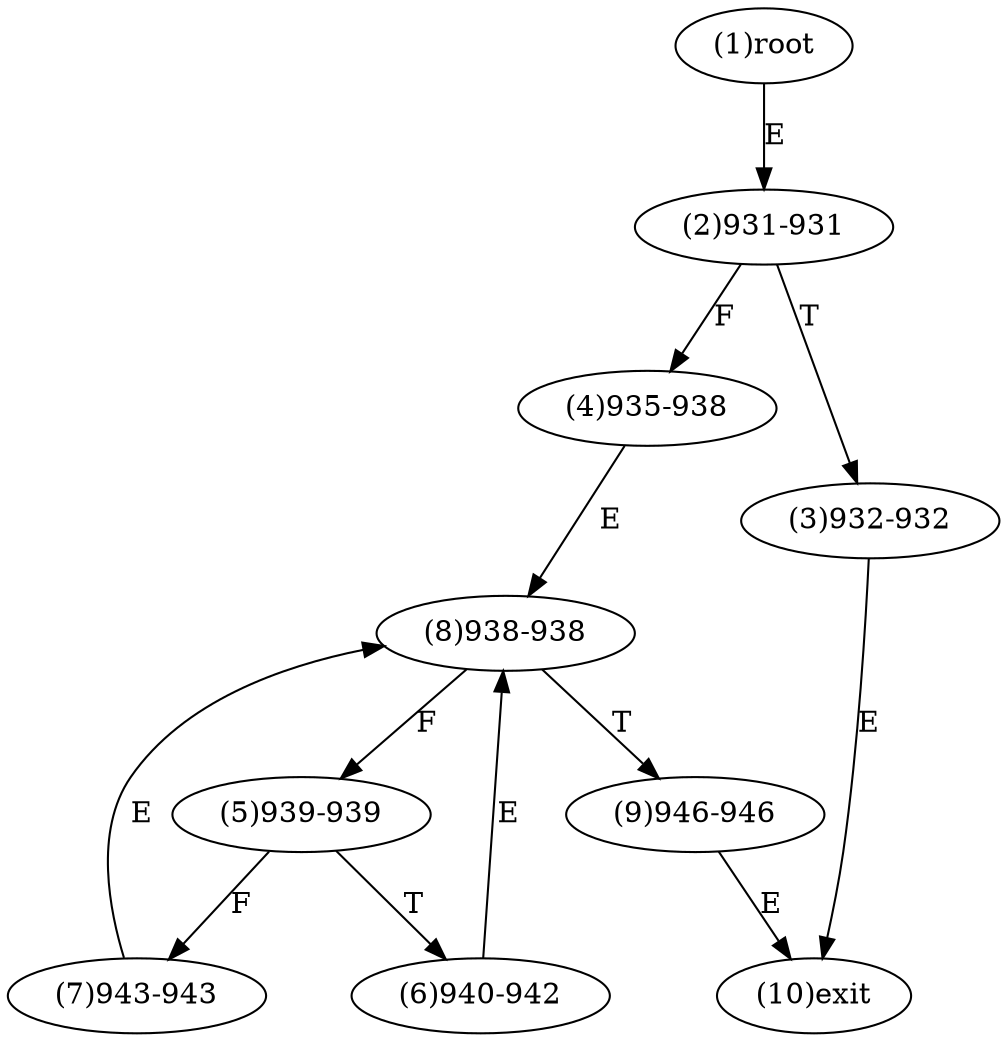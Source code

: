 digraph "" { 
1[ label="(1)root"];
2[ label="(2)931-931"];
3[ label="(3)932-932"];
4[ label="(4)935-938"];
5[ label="(5)939-939"];
6[ label="(6)940-942"];
7[ label="(7)943-943"];
8[ label="(8)938-938"];
9[ label="(9)946-946"];
10[ label="(10)exit"];
1->2[ label="E"];
2->4[ label="F"];
2->3[ label="T"];
3->10[ label="E"];
4->8[ label="E"];
5->7[ label="F"];
5->6[ label="T"];
6->8[ label="E"];
7->8[ label="E"];
8->5[ label="F"];
8->9[ label="T"];
9->10[ label="E"];
}